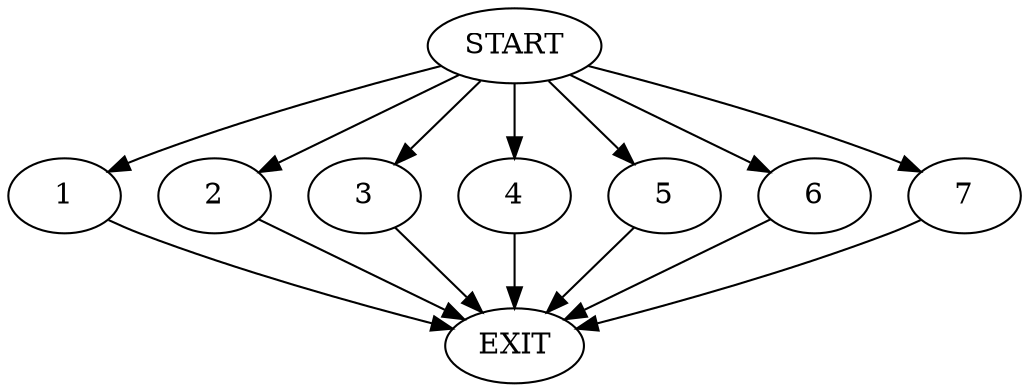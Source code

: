 digraph {
0 [label="START"]
8 [label="EXIT"]
0 -> 1
1 -> 8
0 -> 2
2 -> 8
0 -> 3
3 -> 8
0 -> 4
4 -> 8
0 -> 5
5 -> 8
0 -> 6
6 -> 8
0 -> 7
7 -> 8
}
